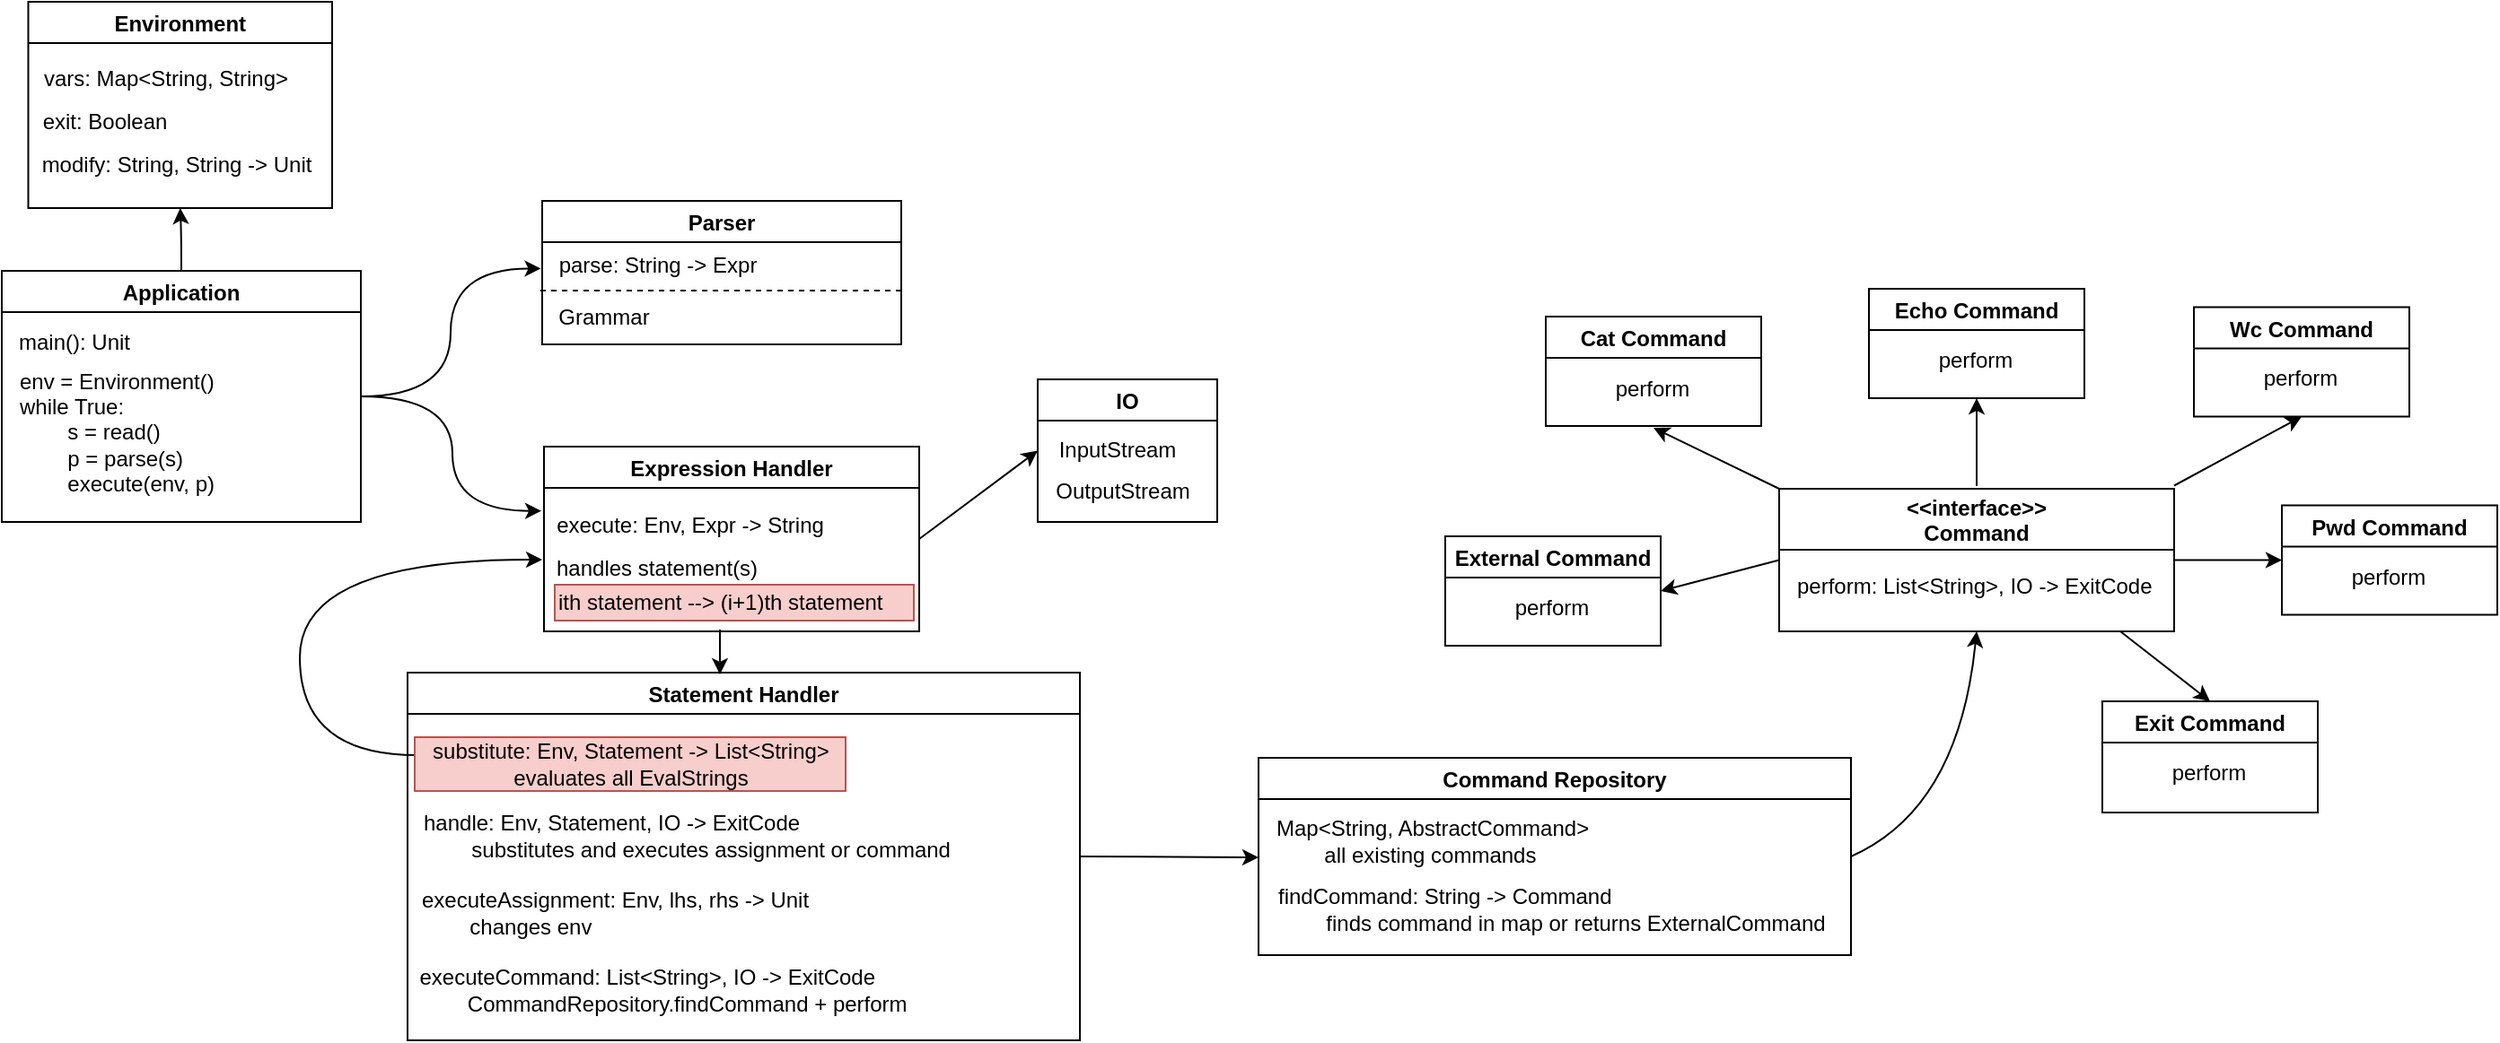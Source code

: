 <mxfile version="16.4.7" type="device"><diagram id="C5RBs43oDa-KdzZeNtuy" name="Page-1"><mxGraphModel dx="1318" dy="739" grid="1" gridSize="10" guides="1" tooltips="1" connect="1" arrows="1" fold="1" page="1" pageScale="1" pageWidth="827" pageHeight="1169" math="0" shadow="0"><root><mxCell id="WIyWlLk6GJQsqaUBKTNV-0"/><mxCell id="WIyWlLk6GJQsqaUBKTNV-1" parent="WIyWlLk6GJQsqaUBKTNV-0"/><mxCell id="Cs-a5WnQPKpJlkeCqXBm-17" style="edgeStyle=orthogonalEdgeStyle;orthogonalLoop=1;jettySize=auto;html=1;entryX=0.002;entryY=0.587;entryDx=0;entryDy=0;entryPerimeter=0;curved=1;" parent="WIyWlLk6GJQsqaUBKTNV-1" source="Cs-a5WnQPKpJlkeCqXBm-9" target="Cs-a5WnQPKpJlkeCqXBm-2" edge="1"><mxGeometry relative="1" as="geometry"/></mxCell><mxCell id="Cs-a5WnQPKpJlkeCqXBm-27" style="edgeStyle=orthogonalEdgeStyle;curved=1;orthogonalLoop=1;jettySize=auto;html=1;entryX=-0.007;entryY=0.348;entryDx=0;entryDy=0;entryPerimeter=0;" parent="WIyWlLk6GJQsqaUBKTNV-1" source="Cs-a5WnQPKpJlkeCqXBm-9" target="Cs-a5WnQPKpJlkeCqXBm-18" edge="1"><mxGeometry relative="1" as="geometry"/></mxCell><mxCell id="Cs-a5WnQPKpJlkeCqXBm-44" style="edgeStyle=orthogonalEdgeStyle;curved=1;orthogonalLoop=1;jettySize=auto;html=1;entryX=0.5;entryY=1;entryDx=0;entryDy=0;" parent="WIyWlLk6GJQsqaUBKTNV-1" source="Cs-a5WnQPKpJlkeCqXBm-9" target="Cs-a5WnQPKpJlkeCqXBm-37" edge="1"><mxGeometry relative="1" as="geometry"/></mxCell><mxCell id="Cs-a5WnQPKpJlkeCqXBm-9" value="Application" style="swimlane;" parent="WIyWlLk6GJQsqaUBKTNV-1" vertex="1"><mxGeometry x="150" y="190" width="200" height="140" as="geometry"/></mxCell><mxCell id="Cs-a5WnQPKpJlkeCqXBm-11" value="main(): Unit" style="text;html=1;align=center;verticalAlign=middle;resizable=0;points=[];autosize=1;strokeColor=none;fillColor=none;" parent="Cs-a5WnQPKpJlkeCqXBm-9" vertex="1"><mxGeometry y="30" width="80" height="20" as="geometry"/></mxCell><mxCell id="Cs-a5WnQPKpJlkeCqXBm-20" value="env = Environment()&lt;br&gt;while True:&lt;br&gt;&lt;div&gt;&lt;span style=&quot;white-space: pre&quot;&gt;&#9;&lt;/span&gt;&lt;span&gt;s = read()&lt;/span&gt;&lt;/div&gt;&lt;span style=&quot;white-space: pre&quot;&gt;&#9;&lt;/span&gt;p = parse(s)&lt;br&gt;&lt;span style=&quot;white-space: pre&quot;&gt;&#9;&lt;/span&gt;execute(env, p)" style="text;html=1;align=left;verticalAlign=middle;resizable=0;points=[];autosize=1;strokeColor=none;fillColor=none;" parent="Cs-a5WnQPKpJlkeCqXBm-9" vertex="1"><mxGeometry x="8" y="50" width="120" height="80" as="geometry"/></mxCell><mxCell id="Cs-a5WnQPKpJlkeCqXBm-13" value="" style="group" parent="WIyWlLk6GJQsqaUBKTNV-1" vertex="1" connectable="0"><mxGeometry x="450" y="151" width="201" height="80" as="geometry"/></mxCell><mxCell id="Cs-a5WnQPKpJlkeCqXBm-1" value="Parser" style="swimlane;" parent="Cs-a5WnQPKpJlkeCqXBm-13" vertex="1"><mxGeometry x="1" width="200" height="80" as="geometry"/></mxCell><mxCell id="Cs-a5WnQPKpJlkeCqXBm-7" value="" style="endArrow=none;dashed=1;html=1;rounded=0;" parent="Cs-a5WnQPKpJlkeCqXBm-1" edge="1"><mxGeometry width="50" height="50" relative="1" as="geometry"><mxPoint x="-1" y="50" as="sourcePoint"/><mxPoint x="200" y="50" as="targetPoint"/></mxGeometry></mxCell><mxCell id="Cs-a5WnQPKpJlkeCqXBm-12" value="" style="group" parent="Cs-a5WnQPKpJlkeCqXBm-13" vertex="1" connectable="0"><mxGeometry y="26" width="130" height="49" as="geometry"/></mxCell><mxCell id="Cs-a5WnQPKpJlkeCqXBm-5" value="Grammar&lt;br&gt;" style="text;html=1;align=center;verticalAlign=middle;resizable=0;points=[];autosize=1;strokeColor=none;fillColor=none;" parent="Cs-a5WnQPKpJlkeCqXBm-12" vertex="1"><mxGeometry y="29" width="70" height="20" as="geometry"/></mxCell><mxCell id="Cs-a5WnQPKpJlkeCqXBm-2" value="parse: String -&amp;gt; Expr" style="text;html=1;align=center;verticalAlign=middle;resizable=0;points=[];autosize=1;strokeColor=none;fillColor=none;" parent="Cs-a5WnQPKpJlkeCqXBm-12" vertex="1"><mxGeometry width="130" height="20" as="geometry"/></mxCell><mxCell id="Cs-a5WnQPKpJlkeCqXBm-18" value="Expression Handler" style="swimlane;" parent="WIyWlLk6GJQsqaUBKTNV-1" vertex="1"><mxGeometry x="452" y="288" width="209" height="103" as="geometry"><mxRectangle x="450" y="283" width="150" height="23" as="alternateBounds"/></mxGeometry></mxCell><mxCell id="Cs-a5WnQPKpJlkeCqXBm-34" value="handles statement(s)" style="text;html=1;align=left;verticalAlign=middle;resizable=0;points=[];autosize=1;strokeColor=none;fillColor=none;" parent="Cs-a5WnQPKpJlkeCqXBm-18" vertex="1"><mxGeometry x="5" y="58" width="130" height="20" as="geometry"/></mxCell><mxCell id="Cs-a5WnQPKpJlkeCqXBm-101" value="ith statement --&amp;gt; (i+1)th statement" style="text;html=1;align=left;verticalAlign=middle;resizable=0;points=[];autosize=1;strokeColor=#b85450;fillColor=#f8cecc;" parent="Cs-a5WnQPKpJlkeCqXBm-18" vertex="1"><mxGeometry x="6" y="77" width="200" height="20" as="geometry"/></mxCell><mxCell id="Cs-a5WnQPKpJlkeCqXBm-25" value="Statement Handler" style="swimlane;" parent="WIyWlLk6GJQsqaUBKTNV-1" vertex="1"><mxGeometry x="376" y="414" width="374.5" height="205" as="geometry"/></mxCell><mxCell id="Cs-a5WnQPKpJlkeCqXBm-26" value="executeAssignment: Env, lhs, rhs -&amp;gt; Unit&lt;br&gt;&lt;span style=&quot;white-space: pre&quot;&gt;&#9;&lt;/span&gt;changes env" style="text;html=1;align=left;verticalAlign=middle;resizable=0;points=[];autosize=1;strokeColor=none;fillColor=none;" parent="Cs-a5WnQPKpJlkeCqXBm-25" vertex="1"><mxGeometry x="5.5" y="119" width="230" height="30" as="geometry"/></mxCell><mxCell id="Cs-a5WnQPKpJlkeCqXBm-50" value="handle:&amp;nbsp;&lt;span style=&quot;text-align: center&quot;&gt;Env, Statement, IO -&amp;gt; ExitCode&lt;br&gt;&lt;span style=&quot;white-space: pre&quot;&gt;&#9;&lt;/span&gt;substitutes and executes assignment or command&lt;br&gt;&lt;/span&gt;" style="text;html=1;align=left;verticalAlign=middle;resizable=0;points=[];autosize=1;strokeColor=none;fillColor=none;" parent="Cs-a5WnQPKpJlkeCqXBm-25" vertex="1"><mxGeometry x="6.5" y="76" width="310" height="30" as="geometry"/></mxCell><mxCell id="Cs-a5WnQPKpJlkeCqXBm-67" value="&lt;div style=&quot;text-align: left&quot;&gt;&lt;span&gt;executeCommand: List&amp;lt;String&amp;gt;, IO -&amp;gt; ExitCode&lt;/span&gt;&lt;/div&gt;&lt;div style=&quot;text-align: left&quot;&gt;&lt;span&gt;&lt;span style=&quot;white-space: pre&quot;&gt;&#9;&lt;/span&gt;CommandRepository.findCommand + perform&lt;br&gt;&lt;/span&gt;&lt;/div&gt;" style="text;html=1;align=center;verticalAlign=middle;resizable=0;points=[];autosize=1;strokeColor=none;fillColor=none;" parent="Cs-a5WnQPKpJlkeCqXBm-25" vertex="1"><mxGeometry x="-3" y="162" width="290" height="30" as="geometry"/></mxCell><mxCell id="Cs-a5WnQPKpJlkeCqXBm-36" value="" style="group" parent="WIyWlLk6GJQsqaUBKTNV-1" vertex="1" connectable="0"><mxGeometry x="164" y="40" width="170" height="115" as="geometry"/></mxCell><mxCell id="Cs-a5WnQPKpJlkeCqXBm-37" value="Environment" style="swimlane;" parent="Cs-a5WnQPKpJlkeCqXBm-36" vertex="1"><mxGeometry x="0.745" width="169.255" height="115.0" as="geometry"/></mxCell><mxCell id="Cs-a5WnQPKpJlkeCqXBm-42" value="vars: Map&amp;lt;String, String&amp;gt;" style="text;html=1;align=center;verticalAlign=middle;resizable=0;points=[];autosize=1;strokeColor=none;fillColor=none;" parent="Cs-a5WnQPKpJlkeCqXBm-37" vertex="1"><mxGeometry x="1" y="32.623" width="150" height="20" as="geometry"/></mxCell><mxCell id="Cs-a5WnQPKpJlkeCqXBm-100" value="modify: String, String -&amp;gt; Unit" style="text;html=1;align=center;verticalAlign=middle;resizable=0;points=[];autosize=1;strokeColor=none;fillColor=none;" parent="Cs-a5WnQPKpJlkeCqXBm-37" vertex="1"><mxGeometry x="-2.361" y="81.198" width="170" height="20" as="geometry"/></mxCell><mxCell id="BMXwAwMCUcNS7Uc-asqV-9" value="exit: Boolean" style="text;html=1;align=center;verticalAlign=middle;resizable=0;points=[];autosize=1;strokeColor=none;fillColor=none;" parent="Cs-a5WnQPKpJlkeCqXBm-37" vertex="1"><mxGeometry x="2.255" y="56.5" width="80" height="20" as="geometry"/></mxCell><mxCell id="Cs-a5WnQPKpJlkeCqXBm-61" style="edgeStyle=orthogonalEdgeStyle;curved=1;orthogonalLoop=1;jettySize=auto;html=1;" parent="WIyWlLk6GJQsqaUBKTNV-1" edge="1"><mxGeometry relative="1" as="geometry"><mxPoint x="451" y="351" as="targetPoint"/><mxPoint x="381" y="460" as="sourcePoint"/><Array as="points"><mxPoint x="316" y="460"/><mxPoint x="316" y="351"/></Array></mxGeometry></mxCell><mxCell id="Cs-a5WnQPKpJlkeCqXBm-58" value="substitute: Env, Statement -&amp;gt; List&amp;lt;String&amp;gt;&lt;br&gt;evaluates all EvalStrings" style="text;html=1;align=center;verticalAlign=middle;resizable=0;points=[];autosize=1;strokeColor=#b85450;fillColor=#f8cecc;" parent="WIyWlLk6GJQsqaUBKTNV-1" vertex="1"><mxGeometry x="380" y="450" width="240" height="30" as="geometry"/></mxCell><mxCell id="Cs-a5WnQPKpJlkeCqXBm-73" value="Cat Command" style="swimlane;" parent="WIyWlLk6GJQsqaUBKTNV-1" vertex="1"><mxGeometry x="1010" y="215.5" width="120" height="61" as="geometry"/></mxCell><mxCell id="Cs-a5WnQPKpJlkeCqXBm-77" value="perform" style="text;html=1;align=center;verticalAlign=middle;resizable=0;points=[];autosize=1;strokeColor=none;fillColor=none;" parent="Cs-a5WnQPKpJlkeCqXBm-73" vertex="1"><mxGeometry x="29" y="30" width="60" height="20" as="geometry"/></mxCell><mxCell id="Cs-a5WnQPKpJlkeCqXBm-79" value="Echo Command" style="swimlane;" parent="WIyWlLk6GJQsqaUBKTNV-1" vertex="1"><mxGeometry x="1190" y="200" width="120" height="61" as="geometry"/></mxCell><mxCell id="Cs-a5WnQPKpJlkeCqXBm-81" value="perform" style="text;html=1;align=center;verticalAlign=middle;resizable=0;points=[];autosize=1;strokeColor=none;fillColor=none;" parent="Cs-a5WnQPKpJlkeCqXBm-79" vertex="1"><mxGeometry x="29" y="30" width="60" height="20" as="geometry"/></mxCell><mxCell id="Cs-a5WnQPKpJlkeCqXBm-82" value="Exit Command" style="swimlane;" parent="WIyWlLk6GJQsqaUBKTNV-1" vertex="1"><mxGeometry x="1320" y="430" width="120" height="62" as="geometry"/></mxCell><mxCell id="Cs-a5WnQPKpJlkeCqXBm-84" value="perform" style="text;html=1;align=center;verticalAlign=middle;resizable=0;points=[];autosize=1;strokeColor=none;fillColor=none;" parent="Cs-a5WnQPKpJlkeCqXBm-82" vertex="1"><mxGeometry x="29" y="30" width="60" height="20" as="geometry"/></mxCell><mxCell id="Cs-a5WnQPKpJlkeCqXBm-85" value="Wc Command" style="swimlane;" parent="WIyWlLk6GJQsqaUBKTNV-1" vertex="1"><mxGeometry x="1371" y="210.25" width="120" height="61" as="geometry"/></mxCell><mxCell id="Cs-a5WnQPKpJlkeCqXBm-87" value="perform" style="text;html=1;align=center;verticalAlign=middle;resizable=0;points=[];autosize=1;strokeColor=none;fillColor=none;" parent="Cs-a5WnQPKpJlkeCqXBm-85" vertex="1"><mxGeometry x="29" y="30" width="60" height="20" as="geometry"/></mxCell><mxCell id="Cs-a5WnQPKpJlkeCqXBm-88" value="Pwd Command" style="swimlane;" parent="WIyWlLk6GJQsqaUBKTNV-1" vertex="1"><mxGeometry x="1420" y="320.75" width="120" height="61" as="geometry"/></mxCell><mxCell id="Cs-a5WnQPKpJlkeCqXBm-90" value="perform" style="text;html=1;align=center;verticalAlign=middle;resizable=0;points=[];autosize=1;strokeColor=none;fillColor=none;" parent="Cs-a5WnQPKpJlkeCqXBm-88" vertex="1"><mxGeometry x="29" y="30" width="60" height="20" as="geometry"/></mxCell><mxCell id="Cs-a5WnQPKpJlkeCqXBm-23" value="execute:&amp;nbsp;Env,&amp;nbsp;Expr -&amp;gt; String" style="text;html=1;align=center;verticalAlign=middle;resizable=0;points=[];autosize=1;strokeColor=none;fillColor=none;" parent="WIyWlLk6GJQsqaUBKTNV-1" vertex="1"><mxGeometry x="453" y="322" width="160" height="20" as="geometry"/></mxCell><mxCell id="Cs-a5WnQPKpJlkeCqXBm-111" value="" style="endArrow=classic;html=1;curved=1;" parent="WIyWlLk6GJQsqaUBKTNV-1" edge="1"><mxGeometry width="50" height="50" relative="1" as="geometry"><mxPoint x="550" y="390" as="sourcePoint"/><mxPoint x="550" y="415" as="targetPoint"/></mxGeometry></mxCell><mxCell id="Cs-a5WnQPKpJlkeCqXBm-112" value="" style="endArrow=classic;html=1;rounded=0;exitX=1;exitY=0.5;exitDx=0;exitDy=0;" parent="WIyWlLk6GJQsqaUBKTNV-1" source="Cs-a5WnQPKpJlkeCqXBm-25" edge="1"><mxGeometry width="50" height="50" relative="1" as="geometry"><mxPoint x="820" y="550" as="sourcePoint"/><mxPoint x="850" y="517" as="targetPoint"/></mxGeometry></mxCell><mxCell id="BMXwAwMCUcNS7Uc-asqV-0" value="IO" style="swimlane;" parent="WIyWlLk6GJQsqaUBKTNV-1" vertex="1"><mxGeometry x="727" y="250.5" width="100" height="79.5" as="geometry"/></mxCell><mxCell id="BMXwAwMCUcNS7Uc-asqV-4" value="InputStream" style="text;html=1;align=center;verticalAlign=middle;resizable=0;points=[];autosize=1;strokeColor=none;fillColor=none;" parent="BMXwAwMCUcNS7Uc-asqV-0" vertex="1"><mxGeometry x="4.0" y="29.5" width="80" height="20" as="geometry"/></mxCell><mxCell id="BMXwAwMCUcNS7Uc-asqV-5" value="OutputStream" style="text;html=1;align=center;verticalAlign=middle;resizable=0;points=[];autosize=1;strokeColor=none;fillColor=none;" parent="BMXwAwMCUcNS7Uc-asqV-0" vertex="1"><mxGeometry x="2" y="52.5" width="90" height="20" as="geometry"/></mxCell><mxCell id="BMXwAwMCUcNS7Uc-asqV-8" value="" style="endArrow=classic;html=1;rounded=0;exitX=1;exitY=0.5;exitDx=0;exitDy=0;entryX=0;entryY=0.5;entryDx=0;entryDy=0;" parent="WIyWlLk6GJQsqaUBKTNV-1" source="Cs-a5WnQPKpJlkeCqXBm-18" target="BMXwAwMCUcNS7Uc-asqV-0" edge="1"><mxGeometry width="50" height="50" relative="1" as="geometry"><mxPoint x="660" y="350" as="sourcePoint"/><mxPoint x="720" y="290" as="targetPoint"/></mxGeometry></mxCell><mxCell id="BMXwAwMCUcNS7Uc-asqV-16" value="External Command" style="swimlane;" parent="WIyWlLk6GJQsqaUBKTNV-1" vertex="1"><mxGeometry x="954" y="338" width="120" height="61" as="geometry"/></mxCell><mxCell id="BMXwAwMCUcNS7Uc-asqV-18" value="perform" style="text;html=1;align=center;verticalAlign=middle;resizable=0;points=[];autosize=1;strokeColor=none;fillColor=none;" parent="BMXwAwMCUcNS7Uc-asqV-16" vertex="1"><mxGeometry x="29" y="30" width="60" height="20" as="geometry"/></mxCell><mxCell id="Cs-a5WnQPKpJlkeCqXBm-68" value="&lt;&lt;interface&gt;&gt;&#10;Command" style="swimlane;startSize=34;" parent="WIyWlLk6GJQsqaUBKTNV-1" vertex="1"><mxGeometry x="1140" y="311.5" width="220" height="79.5" as="geometry"/></mxCell><mxCell id="Cs-a5WnQPKpJlkeCqXBm-76" value="perform:&lt;span&gt;&amp;nbsp;List&amp;lt;String&amp;gt;, IO -&amp;gt; ExitCode&lt;/span&gt;" style="text;html=1;align=left;verticalAlign=middle;resizable=0;points=[];autosize=1;strokeColor=none;fillColor=none;" parent="Cs-a5WnQPKpJlkeCqXBm-68" vertex="1"><mxGeometry x="8" y="44.5" width="210" height="20" as="geometry"/></mxCell><mxCell id="BMXwAwMCUcNS7Uc-asqV-10" value="" style="group" parent="Cs-a5WnQPKpJlkeCqXBm-68" vertex="1" connectable="0"><mxGeometry x="-290" y="150" width="369" height="110" as="geometry"/></mxCell><mxCell id="BMXwAwMCUcNS7Uc-asqV-11" value="Command Repository" style="swimlane;" parent="BMXwAwMCUcNS7Uc-asqV-10" vertex="1"><mxGeometry width="330" height="110" as="geometry"/></mxCell><mxCell id="BMXwAwMCUcNS7Uc-asqV-12" value="Map&amp;lt;String, AbstractCommand&amp;gt;&lt;br&gt;&lt;span style=&quot;white-space: pre&quot;&gt;&#9;&lt;/span&gt;all existing commands" style="text;html=1;align=left;verticalAlign=middle;resizable=0;points=[];autosize=1;strokeColor=none;fillColor=none;" parent="BMXwAwMCUcNS7Uc-asqV-11" vertex="1"><mxGeometry x="8" y="31.062" width="190" height="30" as="geometry"/></mxCell><mxCell id="BMXwAwMCUcNS7Uc-asqV-15" value="findCommand: String -&amp;gt; Command&lt;br&gt;&lt;span style=&quot;white-space: pre&quot;&gt;&#9;&lt;/span&gt;finds command in map or returns ExternalCommand" style="text;html=1;align=left;verticalAlign=middle;resizable=0;points=[];autosize=1;strokeColor=none;fillColor=none;" parent="BMXwAwMCUcNS7Uc-asqV-11" vertex="1"><mxGeometry x="9" y="69.438" width="320" height="30" as="geometry"/></mxCell><mxCell id="BMXwAwMCUcNS7Uc-asqV-19" value="" style="endArrow=classic;html=1;exitX=1;exitY=0.5;exitDx=0;exitDy=0;curved=1;entryX=0.5;entryY=1;entryDx=0;entryDy=0;" parent="Cs-a5WnQPKpJlkeCqXBm-68" source="BMXwAwMCUcNS7Uc-asqV-11" target="Cs-a5WnQPKpJlkeCqXBm-68" edge="1"><mxGeometry width="50" height="50" relative="1" as="geometry"><mxPoint x="-90" y="199.5" as="sourcePoint"/><mxPoint x="100" y="149.5" as="targetPoint"/><Array as="points"><mxPoint x="100" y="178.5"/></Array></mxGeometry></mxCell><mxCell id="BMXwAwMCUcNS7Uc-asqV-24" value="" style="endArrow=classic;html=1;rounded=0;entryX=0.5;entryY=1;entryDx=0;entryDy=0;" parent="WIyWlLk6GJQsqaUBKTNV-1" edge="1"><mxGeometry width="50" height="50" relative="1" as="geometry"><mxPoint x="1140" y="311.5" as="sourcePoint"/><mxPoint x="1070" y="277.5" as="targetPoint"/></mxGeometry></mxCell><mxCell id="BMXwAwMCUcNS7Uc-asqV-26" value="" style="endArrow=classic;html=1;rounded=0;exitX=0;exitY=0.5;exitDx=0;exitDy=0;entryX=1;entryY=0.5;entryDx=0;entryDy=0;" parent="WIyWlLk6GJQsqaUBKTNV-1" source="Cs-a5WnQPKpJlkeCqXBm-68" target="BMXwAwMCUcNS7Uc-asqV-16" edge="1"><mxGeometry width="50" height="50" relative="1" as="geometry"><mxPoint x="1185" y="378" as="sourcePoint"/><mxPoint x="1074" y="324" as="targetPoint"/></mxGeometry></mxCell><mxCell id="BMXwAwMCUcNS7Uc-asqV-28" value="" style="endArrow=classic;html=1;rounded=0;entryX=0;entryY=0.5;entryDx=0;entryDy=0;exitX=1;exitY=0.5;exitDx=0;exitDy=0;" parent="WIyWlLk6GJQsqaUBKTNV-1" source="Cs-a5WnQPKpJlkeCqXBm-68" target="Cs-a5WnQPKpJlkeCqXBm-88" edge="1"><mxGeometry width="50" height="50" relative="1" as="geometry"><mxPoint x="1360" y="374.63" as="sourcePoint"/><mxPoint x="1420" y="294.38" as="targetPoint"/></mxGeometry></mxCell><mxCell id="BMXwAwMCUcNS7Uc-asqV-29" value="" style="endArrow=classic;html=1;rounded=0;entryX=0.5;entryY=0;entryDx=0;entryDy=0;" parent="WIyWlLk6GJQsqaUBKTNV-1" target="Cs-a5WnQPKpJlkeCqXBm-82" edge="1"><mxGeometry width="50" height="50" relative="1" as="geometry"><mxPoint x="1330" y="391" as="sourcePoint"/><mxPoint x="1370" y="417.5" as="targetPoint"/></mxGeometry></mxCell><mxCell id="BMXwAwMCUcNS7Uc-asqV-31" value="" style="endArrow=classic;html=1;rounded=0;entryX=0.5;entryY=1;entryDx=0;entryDy=0;exitX=1;exitY=0.5;exitDx=0;exitDy=0;" parent="WIyWlLk6GJQsqaUBKTNV-1" target="Cs-a5WnQPKpJlkeCqXBm-85" edge="1"><mxGeometry width="50" height="50" relative="1" as="geometry"><mxPoint x="1360" y="309.75" as="sourcePoint"/><mxPoint x="1420" y="297.5" as="targetPoint"/></mxGeometry></mxCell><mxCell id="BMXwAwMCUcNS7Uc-asqV-33" value="" style="endArrow=classic;html=1;rounded=0;entryX=0.5;entryY=1;entryDx=0;entryDy=0;" parent="WIyWlLk6GJQsqaUBKTNV-1" target="Cs-a5WnQPKpJlkeCqXBm-79" edge="1"><mxGeometry width="50" height="50" relative="1" as="geometry"><mxPoint x="1250" y="310" as="sourcePoint"/><mxPoint x="1280" y="280" as="targetPoint"/></mxGeometry></mxCell></root></mxGraphModel></diagram></mxfile>